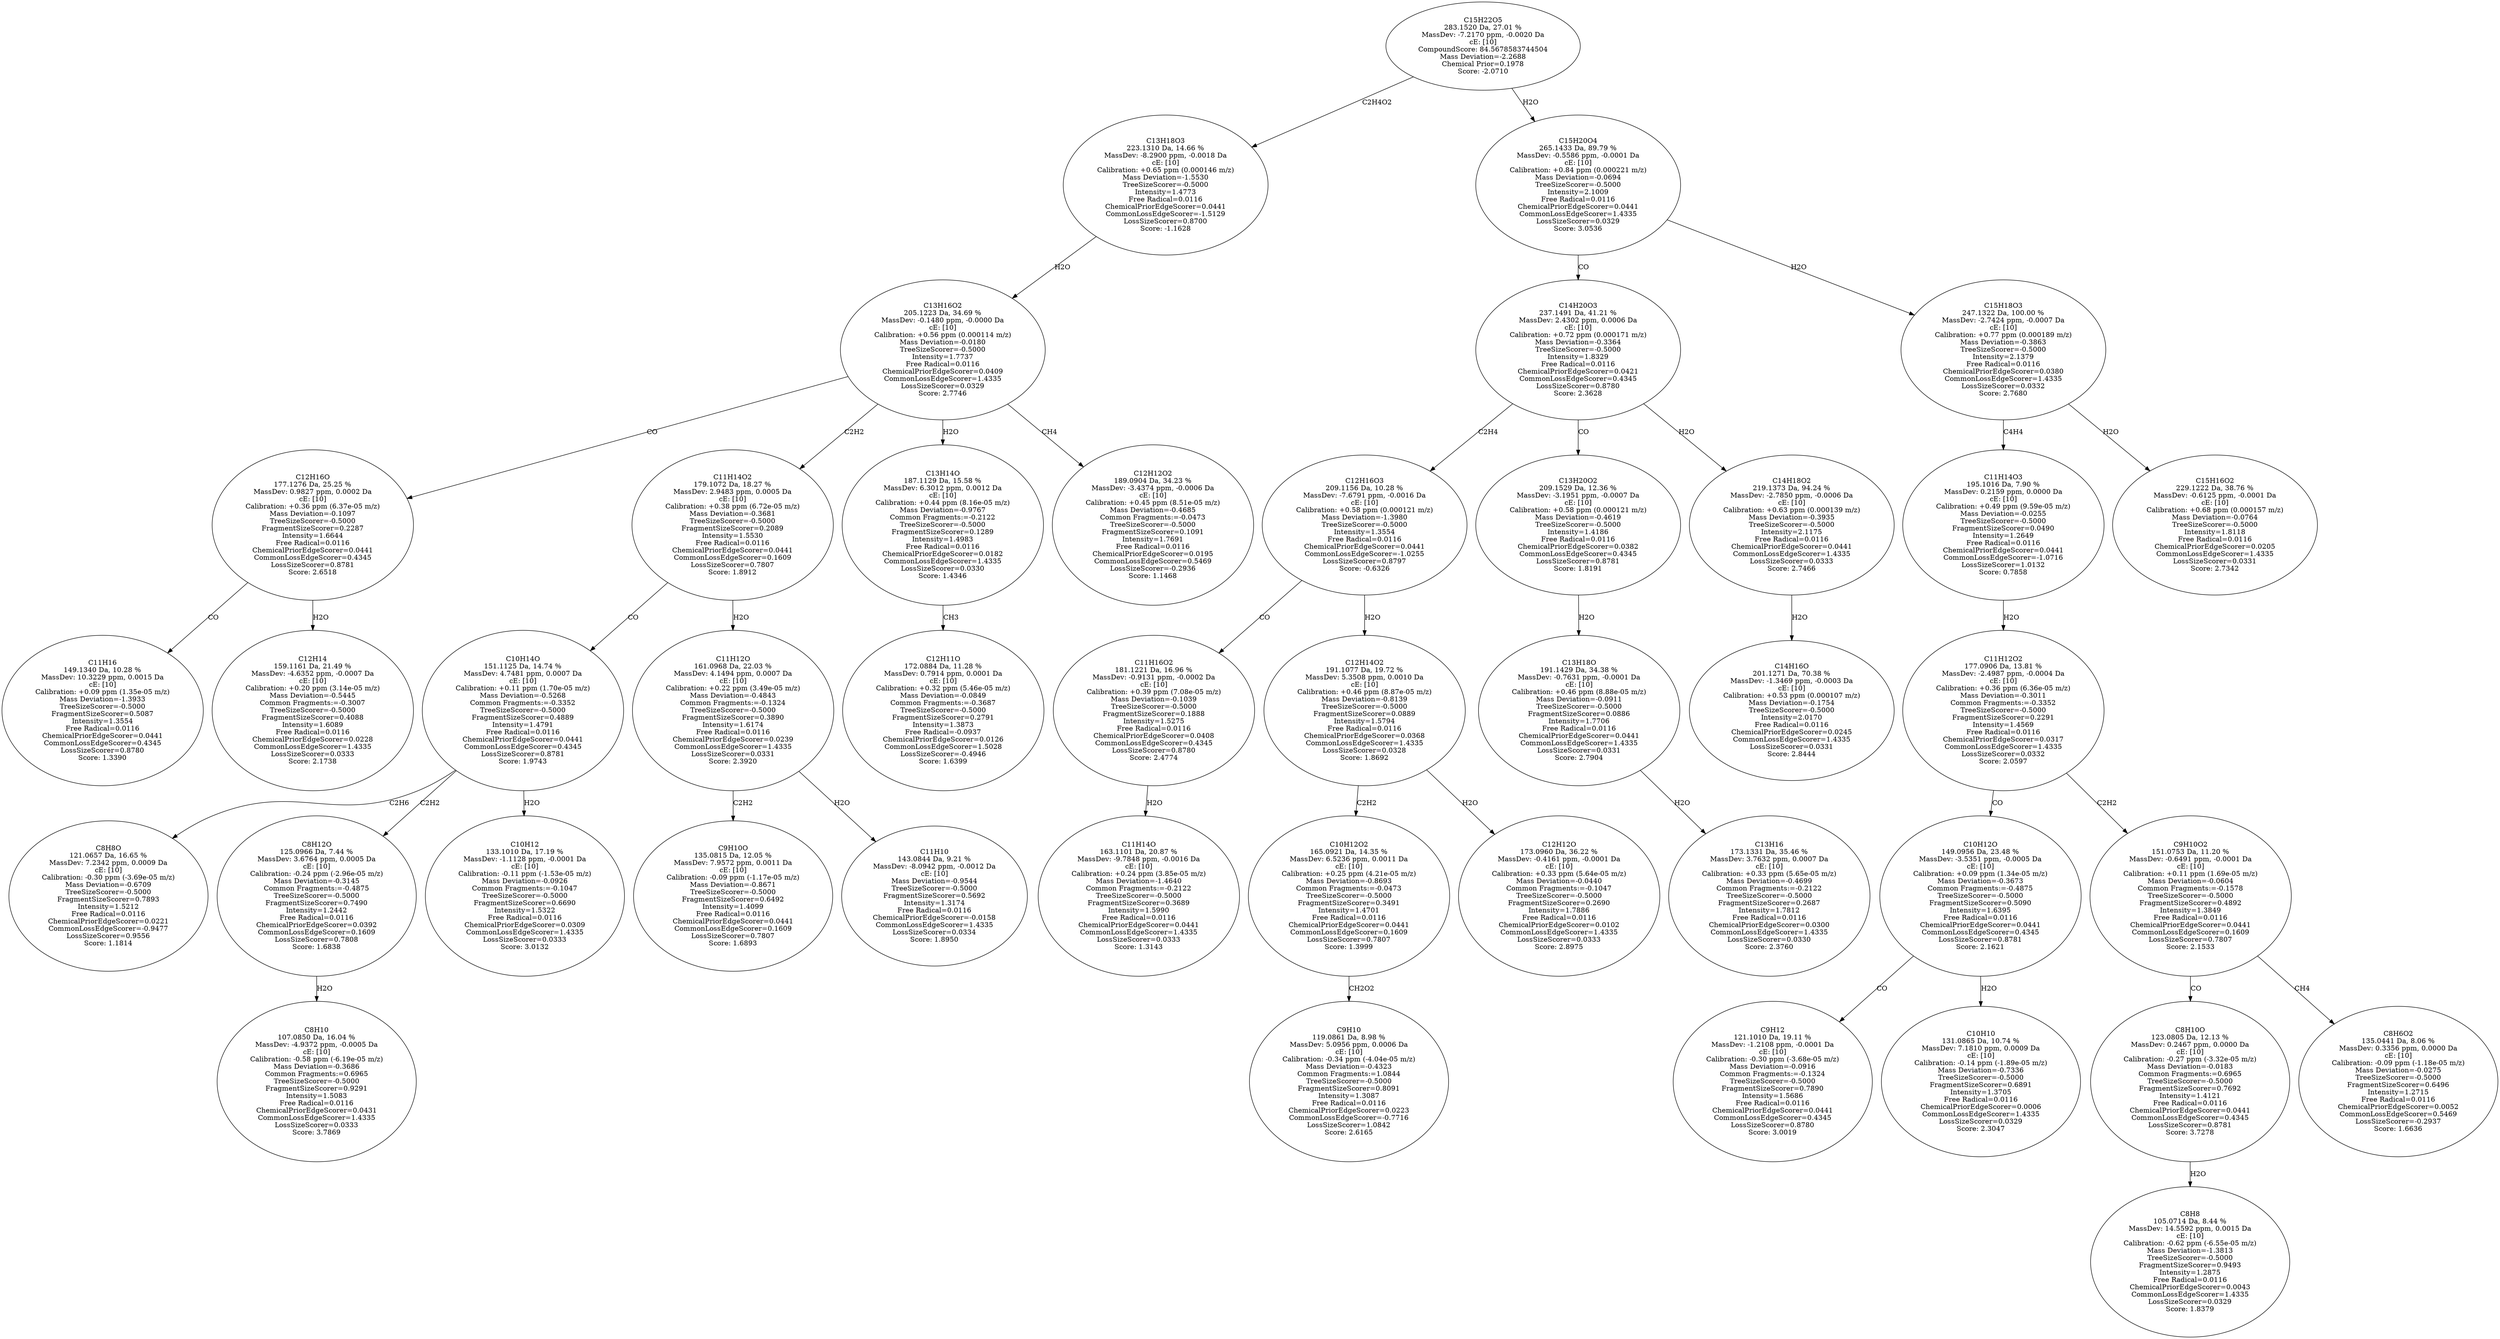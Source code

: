 strict digraph {
v1 [label="C11H16\n149.1340 Da, 10.28 %\nMassDev: 10.3229 ppm, 0.0015 Da\ncE: [10]\nCalibration: +0.09 ppm (1.35e-05 m/z)\nMass Deviation=-1.3933\nTreeSizeScorer=-0.5000\nFragmentSizeScorer=0.5087\nIntensity=1.3554\nFree Radical=0.0116\nChemicalPriorEdgeScorer=0.0441\nCommonLossEdgeScorer=0.4345\nLossSizeScorer=0.8780\nScore: 1.3390"];
v2 [label="C12H14\n159.1161 Da, 21.49 %\nMassDev: -4.6352 ppm, -0.0007 Da\ncE: [10]\nCalibration: +0.20 ppm (3.14e-05 m/z)\nMass Deviation=-0.5445\nCommon Fragments:=-0.3007\nTreeSizeScorer=-0.5000\nFragmentSizeScorer=0.4088\nIntensity=1.6089\nFree Radical=0.0116\nChemicalPriorEdgeScorer=0.0228\nCommonLossEdgeScorer=1.4335\nLossSizeScorer=0.0333\nScore: 2.1738"];
v3 [label="C12H16O\n177.1276 Da, 25.25 %\nMassDev: 0.9827 ppm, 0.0002 Da\ncE: [10]\nCalibration: +0.36 ppm (6.37e-05 m/z)\nMass Deviation=-0.1097\nTreeSizeScorer=-0.5000\nFragmentSizeScorer=0.2287\nIntensity=1.6644\nFree Radical=0.0116\nChemicalPriorEdgeScorer=0.0441\nCommonLossEdgeScorer=0.4345\nLossSizeScorer=0.8781\nScore: 2.6518"];
v4 [label="C8H8O\n121.0657 Da, 16.65 %\nMassDev: 7.2342 ppm, 0.0009 Da\ncE: [10]\nCalibration: -0.30 ppm (-3.69e-05 m/z)\nMass Deviation=-0.6709\nTreeSizeScorer=-0.5000\nFragmentSizeScorer=0.7893\nIntensity=1.5212\nFree Radical=0.0116\nChemicalPriorEdgeScorer=0.0221\nCommonLossEdgeScorer=-0.9477\nLossSizeScorer=0.9556\nScore: 1.1814"];
v5 [label="C8H10\n107.0850 Da, 16.04 %\nMassDev: -4.9372 ppm, -0.0005 Da\ncE: [10]\nCalibration: -0.58 ppm (-6.19e-05 m/z)\nMass Deviation=-0.3686\nCommon Fragments:=0.6965\nTreeSizeScorer=-0.5000\nFragmentSizeScorer=0.9291\nIntensity=1.5083\nFree Radical=0.0116\nChemicalPriorEdgeScorer=0.0431\nCommonLossEdgeScorer=1.4335\nLossSizeScorer=0.0333\nScore: 3.7869"];
v6 [label="C8H12O\n125.0966 Da, 7.44 %\nMassDev: 3.6764 ppm, 0.0005 Da\ncE: [10]\nCalibration: -0.24 ppm (-2.96e-05 m/z)\nMass Deviation=-0.3145\nCommon Fragments:=-0.4875\nTreeSizeScorer=-0.5000\nFragmentSizeScorer=0.7490\nIntensity=1.2442\nFree Radical=0.0116\nChemicalPriorEdgeScorer=0.0392\nCommonLossEdgeScorer=0.1609\nLossSizeScorer=0.7808\nScore: 1.6838"];
v7 [label="C10H12\n133.1010 Da, 17.19 %\nMassDev: -1.1128 ppm, -0.0001 Da\ncE: [10]\nCalibration: -0.11 ppm (-1.53e-05 m/z)\nMass Deviation=-0.0926\nCommon Fragments:=-0.1047\nTreeSizeScorer=-0.5000\nFragmentSizeScorer=0.6690\nIntensity=1.5322\nFree Radical=0.0116\nChemicalPriorEdgeScorer=0.0309\nCommonLossEdgeScorer=1.4335\nLossSizeScorer=0.0333\nScore: 3.0132"];
v8 [label="C10H14O\n151.1125 Da, 14.74 %\nMassDev: 4.7481 ppm, 0.0007 Da\ncE: [10]\nCalibration: +0.11 ppm (1.70e-05 m/z)\nMass Deviation=-0.5268\nCommon Fragments:=-0.3352\nTreeSizeScorer=-0.5000\nFragmentSizeScorer=0.4889\nIntensity=1.4791\nFree Radical=0.0116\nChemicalPriorEdgeScorer=0.0441\nCommonLossEdgeScorer=0.4345\nLossSizeScorer=0.8781\nScore: 1.9743"];
v9 [label="C9H10O\n135.0815 Da, 12.05 %\nMassDev: 7.9572 ppm, 0.0011 Da\ncE: [10]\nCalibration: -0.09 ppm (-1.17e-05 m/z)\nMass Deviation=-0.8671\nTreeSizeScorer=-0.5000\nFragmentSizeScorer=0.6492\nIntensity=1.4099\nFree Radical=0.0116\nChemicalPriorEdgeScorer=0.0441\nCommonLossEdgeScorer=0.1609\nLossSizeScorer=0.7807\nScore: 1.6893"];
v10 [label="C11H10\n143.0844 Da, 9.21 %\nMassDev: -8.0942 ppm, -0.0012 Da\ncE: [10]\nMass Deviation=-0.9544\nTreeSizeScorer=-0.5000\nFragmentSizeScorer=0.5692\nIntensity=1.3174\nFree Radical=0.0116\nChemicalPriorEdgeScorer=-0.0158\nCommonLossEdgeScorer=1.4335\nLossSizeScorer=0.0334\nScore: 1.8950"];
v11 [label="C11H12O\n161.0968 Da, 22.03 %\nMassDev: 4.1494 ppm, 0.0007 Da\ncE: [10]\nCalibration: +0.22 ppm (3.49e-05 m/z)\nMass Deviation=-0.4843\nCommon Fragments:=-0.1324\nTreeSizeScorer=-0.5000\nFragmentSizeScorer=0.3890\nIntensity=1.6174\nFree Radical=0.0116\nChemicalPriorEdgeScorer=0.0239\nCommonLossEdgeScorer=1.4335\nLossSizeScorer=0.0331\nScore: 2.3920"];
v12 [label="C11H14O2\n179.1072 Da, 18.27 %\nMassDev: 2.9483 ppm, 0.0005 Da\ncE: [10]\nCalibration: +0.38 ppm (6.72e-05 m/z)\nMass Deviation=-0.3681\nTreeSizeScorer=-0.5000\nFragmentSizeScorer=0.2089\nIntensity=1.5530\nFree Radical=0.0116\nChemicalPriorEdgeScorer=0.0441\nCommonLossEdgeScorer=0.1609\nLossSizeScorer=0.7807\nScore: 1.8912"];
v13 [label="C12H11O\n172.0884 Da, 11.28 %\nMassDev: 0.7914 ppm, 0.0001 Da\ncE: [10]\nCalibration: +0.32 ppm (5.46e-05 m/z)\nMass Deviation=-0.0849\nCommon Fragments:=-0.3687\nTreeSizeScorer=-0.5000\nFragmentSizeScorer=0.2791\nIntensity=1.3873\nFree Radical=-0.0937\nChemicalPriorEdgeScorer=0.0126\nCommonLossEdgeScorer=1.5028\nLossSizeScorer=-0.4946\nScore: 1.6399"];
v14 [label="C13H14O\n187.1129 Da, 15.58 %\nMassDev: 6.3012 ppm, 0.0012 Da\ncE: [10]\nCalibration: +0.44 ppm (8.16e-05 m/z)\nMass Deviation=-0.9767\nCommon Fragments:=-0.2122\nTreeSizeScorer=-0.5000\nFragmentSizeScorer=0.1289\nIntensity=1.4983\nFree Radical=0.0116\nChemicalPriorEdgeScorer=0.0182\nCommonLossEdgeScorer=1.4335\nLossSizeScorer=0.0330\nScore: 1.4346"];
v15 [label="C12H12O2\n189.0904 Da, 34.23 %\nMassDev: -3.4374 ppm, -0.0006 Da\ncE: [10]\nCalibration: +0.45 ppm (8.51e-05 m/z)\nMass Deviation=-0.4685\nCommon Fragments:=-0.0473\nTreeSizeScorer=-0.5000\nFragmentSizeScorer=0.1091\nIntensity=1.7691\nFree Radical=0.0116\nChemicalPriorEdgeScorer=0.0195\nCommonLossEdgeScorer=0.5469\nLossSizeScorer=-0.2936\nScore: 1.1468"];
v16 [label="C13H16O2\n205.1223 Da, 34.69 %\nMassDev: -0.1480 ppm, -0.0000 Da\ncE: [10]\nCalibration: +0.56 ppm (0.000114 m/z)\nMass Deviation=-0.0180\nTreeSizeScorer=-0.5000\nIntensity=1.7737\nFree Radical=0.0116\nChemicalPriorEdgeScorer=0.0409\nCommonLossEdgeScorer=1.4335\nLossSizeScorer=0.0329\nScore: 2.7746"];
v17 [label="C13H18O3\n223.1310 Da, 14.66 %\nMassDev: -8.2900 ppm, -0.0018 Da\ncE: [10]\nCalibration: +0.65 ppm (0.000146 m/z)\nMass Deviation=-1.5530\nTreeSizeScorer=-0.5000\nIntensity=1.4773\nFree Radical=0.0116\nChemicalPriorEdgeScorer=0.0441\nCommonLossEdgeScorer=-1.5129\nLossSizeScorer=0.8700\nScore: -1.1628"];
v18 [label="C11H14O\n163.1101 Da, 20.87 %\nMassDev: -9.7848 ppm, -0.0016 Da\ncE: [10]\nCalibration: +0.24 ppm (3.85e-05 m/z)\nMass Deviation=-1.4640\nCommon Fragments:=-0.2122\nTreeSizeScorer=-0.5000\nFragmentSizeScorer=0.3689\nIntensity=1.5990\nFree Radical=0.0116\nChemicalPriorEdgeScorer=0.0441\nCommonLossEdgeScorer=1.4335\nLossSizeScorer=0.0333\nScore: 1.3143"];
v19 [label="C11H16O2\n181.1221 Da, 16.96 %\nMassDev: -0.9131 ppm, -0.0002 Da\ncE: [10]\nCalibration: +0.39 ppm (7.08e-05 m/z)\nMass Deviation=-0.1039\nTreeSizeScorer=-0.5000\nFragmentSizeScorer=0.1888\nIntensity=1.5275\nFree Radical=0.0116\nChemicalPriorEdgeScorer=0.0408\nCommonLossEdgeScorer=0.4345\nLossSizeScorer=0.8780\nScore: 2.4774"];
v20 [label="C9H10\n119.0861 Da, 8.98 %\nMassDev: 5.0956 ppm, 0.0006 Da\ncE: [10]\nCalibration: -0.34 ppm (-4.04e-05 m/z)\nMass Deviation=-0.4323\nCommon Fragments:=1.0844\nTreeSizeScorer=-0.5000\nFragmentSizeScorer=0.8091\nIntensity=1.3087\nFree Radical=0.0116\nChemicalPriorEdgeScorer=0.0223\nCommonLossEdgeScorer=-0.7716\nLossSizeScorer=1.0842\nScore: 2.6165"];
v21 [label="C10H12O2\n165.0921 Da, 14.35 %\nMassDev: 6.5236 ppm, 0.0011 Da\ncE: [10]\nCalibration: +0.25 ppm (4.21e-05 m/z)\nMass Deviation=-0.8693\nCommon Fragments:=-0.0473\nTreeSizeScorer=-0.5000\nFragmentSizeScorer=0.3491\nIntensity=1.4701\nFree Radical=0.0116\nChemicalPriorEdgeScorer=0.0441\nCommonLossEdgeScorer=0.1609\nLossSizeScorer=0.7807\nScore: 1.3999"];
v22 [label="C12H12O\n173.0960 Da, 36.22 %\nMassDev: -0.4161 ppm, -0.0001 Da\ncE: [10]\nCalibration: +0.33 ppm (5.64e-05 m/z)\nMass Deviation=-0.0440\nCommon Fragments:=-0.1047\nTreeSizeScorer=-0.5000\nFragmentSizeScorer=0.2690\nIntensity=1.7886\nFree Radical=0.0116\nChemicalPriorEdgeScorer=0.0102\nCommonLossEdgeScorer=1.4335\nLossSizeScorer=0.0333\nScore: 2.8975"];
v23 [label="C12H14O2\n191.1077 Da, 19.72 %\nMassDev: 5.3508 ppm, 0.0010 Da\ncE: [10]\nCalibration: +0.46 ppm (8.87e-05 m/z)\nMass Deviation=-0.8139\nTreeSizeScorer=-0.5000\nFragmentSizeScorer=0.0889\nIntensity=1.5794\nFree Radical=0.0116\nChemicalPriorEdgeScorer=0.0368\nCommonLossEdgeScorer=1.4335\nLossSizeScorer=0.0328\nScore: 1.8692"];
v24 [label="C12H16O3\n209.1156 Da, 10.28 %\nMassDev: -7.6791 ppm, -0.0016 Da\ncE: [10]\nCalibration: +0.58 ppm (0.000121 m/z)\nMass Deviation=-1.3980\nTreeSizeScorer=-0.5000\nIntensity=1.3554\nFree Radical=0.0116\nChemicalPriorEdgeScorer=0.0441\nCommonLossEdgeScorer=-1.0255\nLossSizeScorer=0.8797\nScore: -0.6326"];
v25 [label="C13H16\n173.1331 Da, 35.46 %\nMassDev: 3.7632 ppm, 0.0007 Da\ncE: [10]\nCalibration: +0.33 ppm (5.65e-05 m/z)\nMass Deviation=-0.4699\nCommon Fragments:=-0.2122\nTreeSizeScorer=-0.5000\nFragmentSizeScorer=0.2687\nIntensity=1.7812\nFree Radical=0.0116\nChemicalPriorEdgeScorer=0.0300\nCommonLossEdgeScorer=1.4335\nLossSizeScorer=0.0330\nScore: 2.3760"];
v26 [label="C13H18O\n191.1429 Da, 34.38 %\nMassDev: -0.7631 ppm, -0.0001 Da\ncE: [10]\nCalibration: +0.46 ppm (8.88e-05 m/z)\nMass Deviation=-0.0911\nTreeSizeScorer=-0.5000\nFragmentSizeScorer=0.0886\nIntensity=1.7706\nFree Radical=0.0116\nChemicalPriorEdgeScorer=0.0441\nCommonLossEdgeScorer=1.4335\nLossSizeScorer=0.0331\nScore: 2.7904"];
v27 [label="C13H20O2\n209.1529 Da, 12.36 %\nMassDev: -3.1951 ppm, -0.0007 Da\ncE: [10]\nCalibration: +0.58 ppm (0.000121 m/z)\nMass Deviation=-0.4619\nTreeSizeScorer=-0.5000\nIntensity=1.4186\nFree Radical=0.0116\nChemicalPriorEdgeScorer=0.0382\nCommonLossEdgeScorer=0.4345\nLossSizeScorer=0.8781\nScore: 1.8191"];
v28 [label="C14H16O\n201.1271 Da, 70.38 %\nMassDev: -1.3469 ppm, -0.0003 Da\ncE: [10]\nCalibration: +0.53 ppm (0.000107 m/z)\nMass Deviation=-0.1754\nTreeSizeScorer=-0.5000\nIntensity=2.0170\nFree Radical=0.0116\nChemicalPriorEdgeScorer=0.0245\nCommonLossEdgeScorer=1.4335\nLossSizeScorer=0.0331\nScore: 2.8444"];
v29 [label="C14H18O2\n219.1373 Da, 94.24 %\nMassDev: -2.7850 ppm, -0.0006 Da\ncE: [10]\nCalibration: +0.63 ppm (0.000139 m/z)\nMass Deviation=-0.3935\nTreeSizeScorer=-0.5000\nIntensity=2.1175\nFree Radical=0.0116\nChemicalPriorEdgeScorer=0.0441\nCommonLossEdgeScorer=1.4335\nLossSizeScorer=0.0333\nScore: 2.7466"];
v30 [label="C14H20O3\n237.1491 Da, 41.21 %\nMassDev: 2.4302 ppm, 0.0006 Da\ncE: [10]\nCalibration: +0.72 ppm (0.000171 m/z)\nMass Deviation=-0.3364\nTreeSizeScorer=-0.5000\nIntensity=1.8329\nFree Radical=0.0116\nChemicalPriorEdgeScorer=0.0421\nCommonLossEdgeScorer=0.4345\nLossSizeScorer=0.8780\nScore: 2.3628"];
v31 [label="C9H12\n121.1010 Da, 19.11 %\nMassDev: -1.2108 ppm, -0.0001 Da\ncE: [10]\nCalibration: -0.30 ppm (-3.68e-05 m/z)\nMass Deviation=-0.0916\nCommon Fragments:=-0.1324\nTreeSizeScorer=-0.5000\nFragmentSizeScorer=0.7890\nIntensity=1.5686\nFree Radical=0.0116\nChemicalPriorEdgeScorer=0.0441\nCommonLossEdgeScorer=0.4345\nLossSizeScorer=0.8780\nScore: 3.0019"];
v32 [label="C10H10\n131.0865 Da, 10.74 %\nMassDev: 7.1810 ppm, 0.0009 Da\ncE: [10]\nCalibration: -0.14 ppm (-1.89e-05 m/z)\nMass Deviation=-0.7336\nTreeSizeScorer=-0.5000\nFragmentSizeScorer=0.6891\nIntensity=1.3705\nFree Radical=0.0116\nChemicalPriorEdgeScorer=0.0006\nCommonLossEdgeScorer=1.4335\nLossSizeScorer=0.0329\nScore: 2.3047"];
v33 [label="C10H12O\n149.0956 Da, 23.48 %\nMassDev: -3.5351 ppm, -0.0005 Da\ncE: [10]\nCalibration: +0.09 ppm (1.34e-05 m/z)\nMass Deviation=-0.3673\nCommon Fragments:=-0.4875\nTreeSizeScorer=-0.5000\nFragmentSizeScorer=0.5090\nIntensity=1.6395\nFree Radical=0.0116\nChemicalPriorEdgeScorer=0.0441\nCommonLossEdgeScorer=0.4345\nLossSizeScorer=0.8781\nScore: 2.1621"];
v34 [label="C8H8\n105.0714 Da, 8.44 %\nMassDev: 14.5592 ppm, 0.0015 Da\ncE: [10]\nCalibration: -0.62 ppm (-6.55e-05 m/z)\nMass Deviation=-1.3813\nTreeSizeScorer=-0.5000\nFragmentSizeScorer=0.9493\nIntensity=1.2875\nFree Radical=0.0116\nChemicalPriorEdgeScorer=0.0043\nCommonLossEdgeScorer=1.4335\nLossSizeScorer=0.0329\nScore: 1.8379"];
v35 [label="C8H10O\n123.0805 Da, 12.13 %\nMassDev: 0.2467 ppm, 0.0000 Da\ncE: [10]\nCalibration: -0.27 ppm (-3.32e-05 m/z)\nMass Deviation=-0.0183\nCommon Fragments:=0.6965\nTreeSizeScorer=-0.5000\nFragmentSizeScorer=0.7692\nIntensity=1.4121\nFree Radical=0.0116\nChemicalPriorEdgeScorer=0.0441\nCommonLossEdgeScorer=0.4345\nLossSizeScorer=0.8781\nScore: 3.7278"];
v36 [label="C8H6O2\n135.0441 Da, 8.06 %\nMassDev: 0.3356 ppm, 0.0000 Da\ncE: [10]\nCalibration: -0.09 ppm (-1.18e-05 m/z)\nMass Deviation=-0.0275\nTreeSizeScorer=-0.5000\nFragmentSizeScorer=0.6496\nIntensity=1.2715\nFree Radical=0.0116\nChemicalPriorEdgeScorer=0.0052\nCommonLossEdgeScorer=0.5469\nLossSizeScorer=-0.2937\nScore: 1.6636"];
v37 [label="C9H10O2\n151.0753 Da, 11.20 %\nMassDev: -0.6491 ppm, -0.0001 Da\ncE: [10]\nCalibration: +0.11 ppm (1.69e-05 m/z)\nMass Deviation=-0.0604\nCommon Fragments:=-0.1578\nTreeSizeScorer=-0.5000\nFragmentSizeScorer=0.4892\nIntensity=1.3849\nFree Radical=0.0116\nChemicalPriorEdgeScorer=0.0441\nCommonLossEdgeScorer=0.1609\nLossSizeScorer=0.7807\nScore: 2.1533"];
v38 [label="C11H12O2\n177.0906 Da, 13.81 %\nMassDev: -2.4987 ppm, -0.0004 Da\ncE: [10]\nCalibration: +0.36 ppm (6.36e-05 m/z)\nMass Deviation=-0.3011\nCommon Fragments:=-0.3352\nTreeSizeScorer=-0.5000\nFragmentSizeScorer=0.2291\nIntensity=1.4569\nFree Radical=0.0116\nChemicalPriorEdgeScorer=0.0317\nCommonLossEdgeScorer=1.4335\nLossSizeScorer=0.0332\nScore: 2.0597"];
v39 [label="C11H14O3\n195.1016 Da, 7.90 %\nMassDev: 0.2159 ppm, 0.0000 Da\ncE: [10]\nCalibration: +0.49 ppm (9.59e-05 m/z)\nMass Deviation=-0.0255\nTreeSizeScorer=-0.5000\nFragmentSizeScorer=0.0490\nIntensity=1.2649\nFree Radical=0.0116\nChemicalPriorEdgeScorer=0.0441\nCommonLossEdgeScorer=-1.0716\nLossSizeScorer=1.0132\nScore: 0.7858"];
v40 [label="C15H16O2\n229.1222 Da, 38.76 %\nMassDev: -0.6125 ppm, -0.0001 Da\ncE: [10]\nCalibration: +0.68 ppm (0.000157 m/z)\nMass Deviation=-0.0764\nTreeSizeScorer=-0.5000\nIntensity=1.8118\nFree Radical=0.0116\nChemicalPriorEdgeScorer=0.0205\nCommonLossEdgeScorer=1.4335\nLossSizeScorer=0.0331\nScore: 2.7342"];
v41 [label="C15H18O3\n247.1322 Da, 100.00 %\nMassDev: -2.7424 ppm, -0.0007 Da\ncE: [10]\nCalibration: +0.77 ppm (0.000189 m/z)\nMass Deviation=-0.3863\nTreeSizeScorer=-0.5000\nIntensity=2.1379\nFree Radical=0.0116\nChemicalPriorEdgeScorer=0.0380\nCommonLossEdgeScorer=1.4335\nLossSizeScorer=0.0332\nScore: 2.7680"];
v42 [label="C15H20O4\n265.1433 Da, 89.79 %\nMassDev: -0.5586 ppm, -0.0001 Da\ncE: [10]\nCalibration: +0.84 ppm (0.000221 m/z)\nMass Deviation=-0.0694\nTreeSizeScorer=-0.5000\nIntensity=2.1009\nFree Radical=0.0116\nChemicalPriorEdgeScorer=0.0441\nCommonLossEdgeScorer=1.4335\nLossSizeScorer=0.0329\nScore: 3.0536"];
v43 [label="C15H22O5\n283.1520 Da, 27.01 %\nMassDev: -7.2170 ppm, -0.0020 Da\ncE: [10]\nCompoundScore: 84.5678583744504\nMass Deviation=-2.2688\nChemical Prior=0.1978\nScore: -2.0710"];
v3 -> v1 [label="CO"];
v3 -> v2 [label="H2O"];
v16 -> v3 [label="CO"];
v8 -> v4 [label="C2H6"];
v6 -> v5 [label="H2O"];
v8 -> v6 [label="C2H2"];
v8 -> v7 [label="H2O"];
v12 -> v8 [label="CO"];
v11 -> v9 [label="C2H2"];
v11 -> v10 [label="H2O"];
v12 -> v11 [label="H2O"];
v16 -> v12 [label="C2H2"];
v14 -> v13 [label="CH3"];
v16 -> v14 [label="H2O"];
v16 -> v15 [label="CH4"];
v17 -> v16 [label="H2O"];
v43 -> v17 [label="C2H4O2"];
v19 -> v18 [label="H2O"];
v24 -> v19 [label="CO"];
v21 -> v20 [label="CH2O2"];
v23 -> v21 [label="C2H2"];
v23 -> v22 [label="H2O"];
v24 -> v23 [label="H2O"];
v30 -> v24 [label="C2H4"];
v26 -> v25 [label="H2O"];
v27 -> v26 [label="H2O"];
v30 -> v27 [label="CO"];
v29 -> v28 [label="H2O"];
v30 -> v29 [label="H2O"];
v42 -> v30 [label="CO"];
v33 -> v31 [label="CO"];
v33 -> v32 [label="H2O"];
v38 -> v33 [label="CO"];
v35 -> v34 [label="H2O"];
v37 -> v35 [label="CO"];
v37 -> v36 [label="CH4"];
v38 -> v37 [label="C2H2"];
v39 -> v38 [label="H2O"];
v41 -> v39 [label="C4H4"];
v41 -> v40 [label="H2O"];
v42 -> v41 [label="H2O"];
v43 -> v42 [label="H2O"];
}